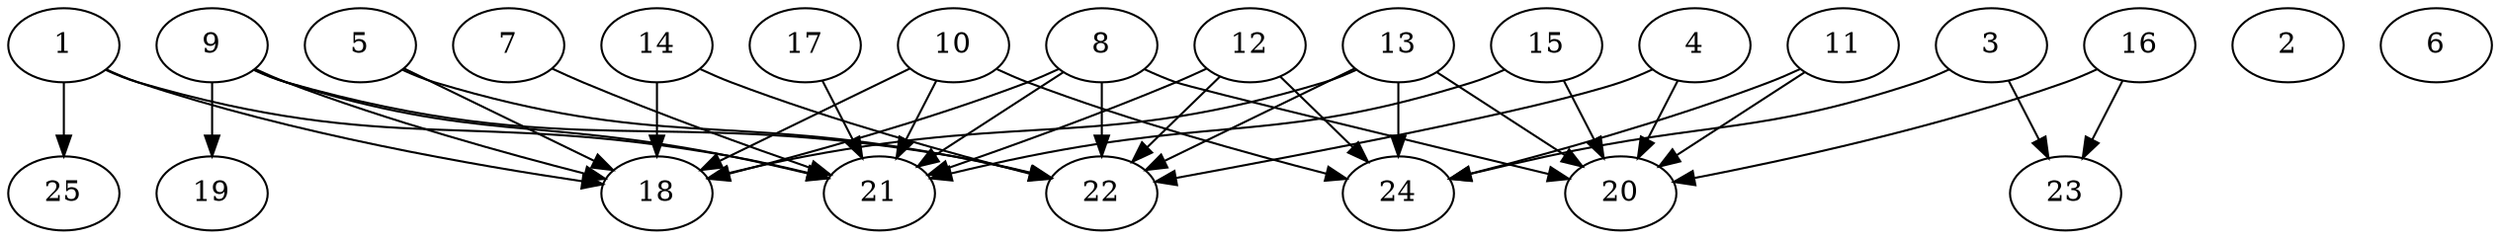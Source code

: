 // DAG automatically generated by daggen at Thu Oct  3 14:00:39 2019
// ./daggen --dot -n 25 --ccr 0.4 --fat 0.9 --regular 0.9 --density 0.5 --mindata 5242880 --maxdata 52428800 
digraph G {
  1 [size="61849600", alpha="0.13", expect_size="24739840"] 
  1 -> 18 [size ="24739840"]
  1 -> 21 [size ="24739840"]
  1 -> 25 [size ="24739840"]
  2 [size="40138240", alpha="0.16", expect_size="16055296"] 
  3 [size="80931840", alpha="0.09", expect_size="32372736"] 
  3 -> 23 [size ="32372736"]
  3 -> 24 [size ="32372736"]
  4 [size="87191040", alpha="0.07", expect_size="34876416"] 
  4 -> 20 [size ="34876416"]
  4 -> 22 [size ="34876416"]
  5 [size="18603520", alpha="0.09", expect_size="7441408"] 
  5 -> 18 [size ="7441408"]
  5 -> 22 [size ="7441408"]
  6 [size="41108480", alpha="0.18", expect_size="16443392"] 
  7 [size="29086720", alpha="0.19", expect_size="11634688"] 
  7 -> 21 [size ="11634688"]
  8 [size="96967680", alpha="0.12", expect_size="38787072"] 
  8 -> 18 [size ="38787072"]
  8 -> 20 [size ="38787072"]
  8 -> 21 [size ="38787072"]
  8 -> 22 [size ="38787072"]
  9 [size="67269120", alpha="0.12", expect_size="26907648"] 
  9 -> 18 [size ="26907648"]
  9 -> 19 [size ="26907648"]
  9 -> 21 [size ="26907648"]
  9 -> 22 [size ="26907648"]
  10 [size="60736000", alpha="0.18", expect_size="24294400"] 
  10 -> 18 [size ="24294400"]
  10 -> 21 [size ="24294400"]
  10 -> 24 [size ="24294400"]
  11 [size="119447040", alpha="0.20", expect_size="47778816"] 
  11 -> 20 [size ="47778816"]
  11 -> 24 [size ="47778816"]
  12 [size="77959680", alpha="0.09", expect_size="31183872"] 
  12 -> 21 [size ="31183872"]
  12 -> 22 [size ="31183872"]
  12 -> 24 [size ="31183872"]
  13 [size="56663040", alpha="0.07", expect_size="22665216"] 
  13 -> 18 [size ="22665216"]
  13 -> 20 [size ="22665216"]
  13 -> 22 [size ="22665216"]
  13 -> 24 [size ="22665216"]
  14 [size="111444480", alpha="0.13", expect_size="44577792"] 
  14 -> 18 [size ="44577792"]
  14 -> 22 [size ="44577792"]
  15 [size="37048320", alpha="0.11", expect_size="14819328"] 
  15 -> 20 [size ="14819328"]
  15 -> 21 [size ="14819328"]
  16 [size="89981440", alpha="0.10", expect_size="35992576"] 
  16 -> 20 [size ="35992576"]
  16 -> 23 [size ="35992576"]
  17 [size="75571200", alpha="0.13", expect_size="30228480"] 
  17 -> 21 [size ="30228480"]
  18 [size="69480960", alpha="0.12", expect_size="27792384"] 
  19 [size="19420160", alpha="0.18", expect_size="7768064"] 
  20 [size="87585280", alpha="0.06", expect_size="35034112"] 
  21 [size="74583040", alpha="0.02", expect_size="29833216"] 
  22 [size="73955840", alpha="0.03", expect_size="29582336"] 
  23 [size="128023040", alpha="0.15", expect_size="51209216"] 
  24 [size="48542720", alpha="0.00", expect_size="19417088"] 
  25 [size="124794880", alpha="0.06", expect_size="49917952"] 
}
